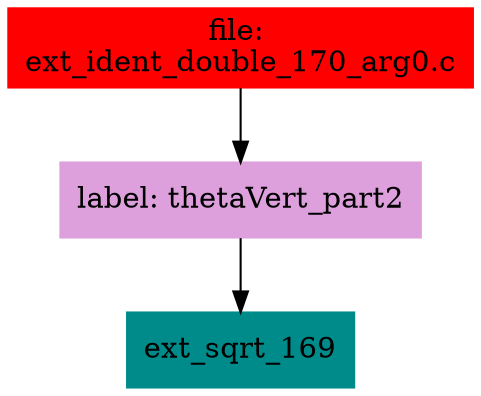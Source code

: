 digraph G {
node [shape=box]

0 [label="file: 
ext_ident_double_170_arg0.c",color=red, style=filled]
1 [label="label: thetaVert_part2",color=plum, style=filled]
0 -> 1
2 [label="ext_sqrt_169",color=cyan4, style=filled]
1 -> 2


}

